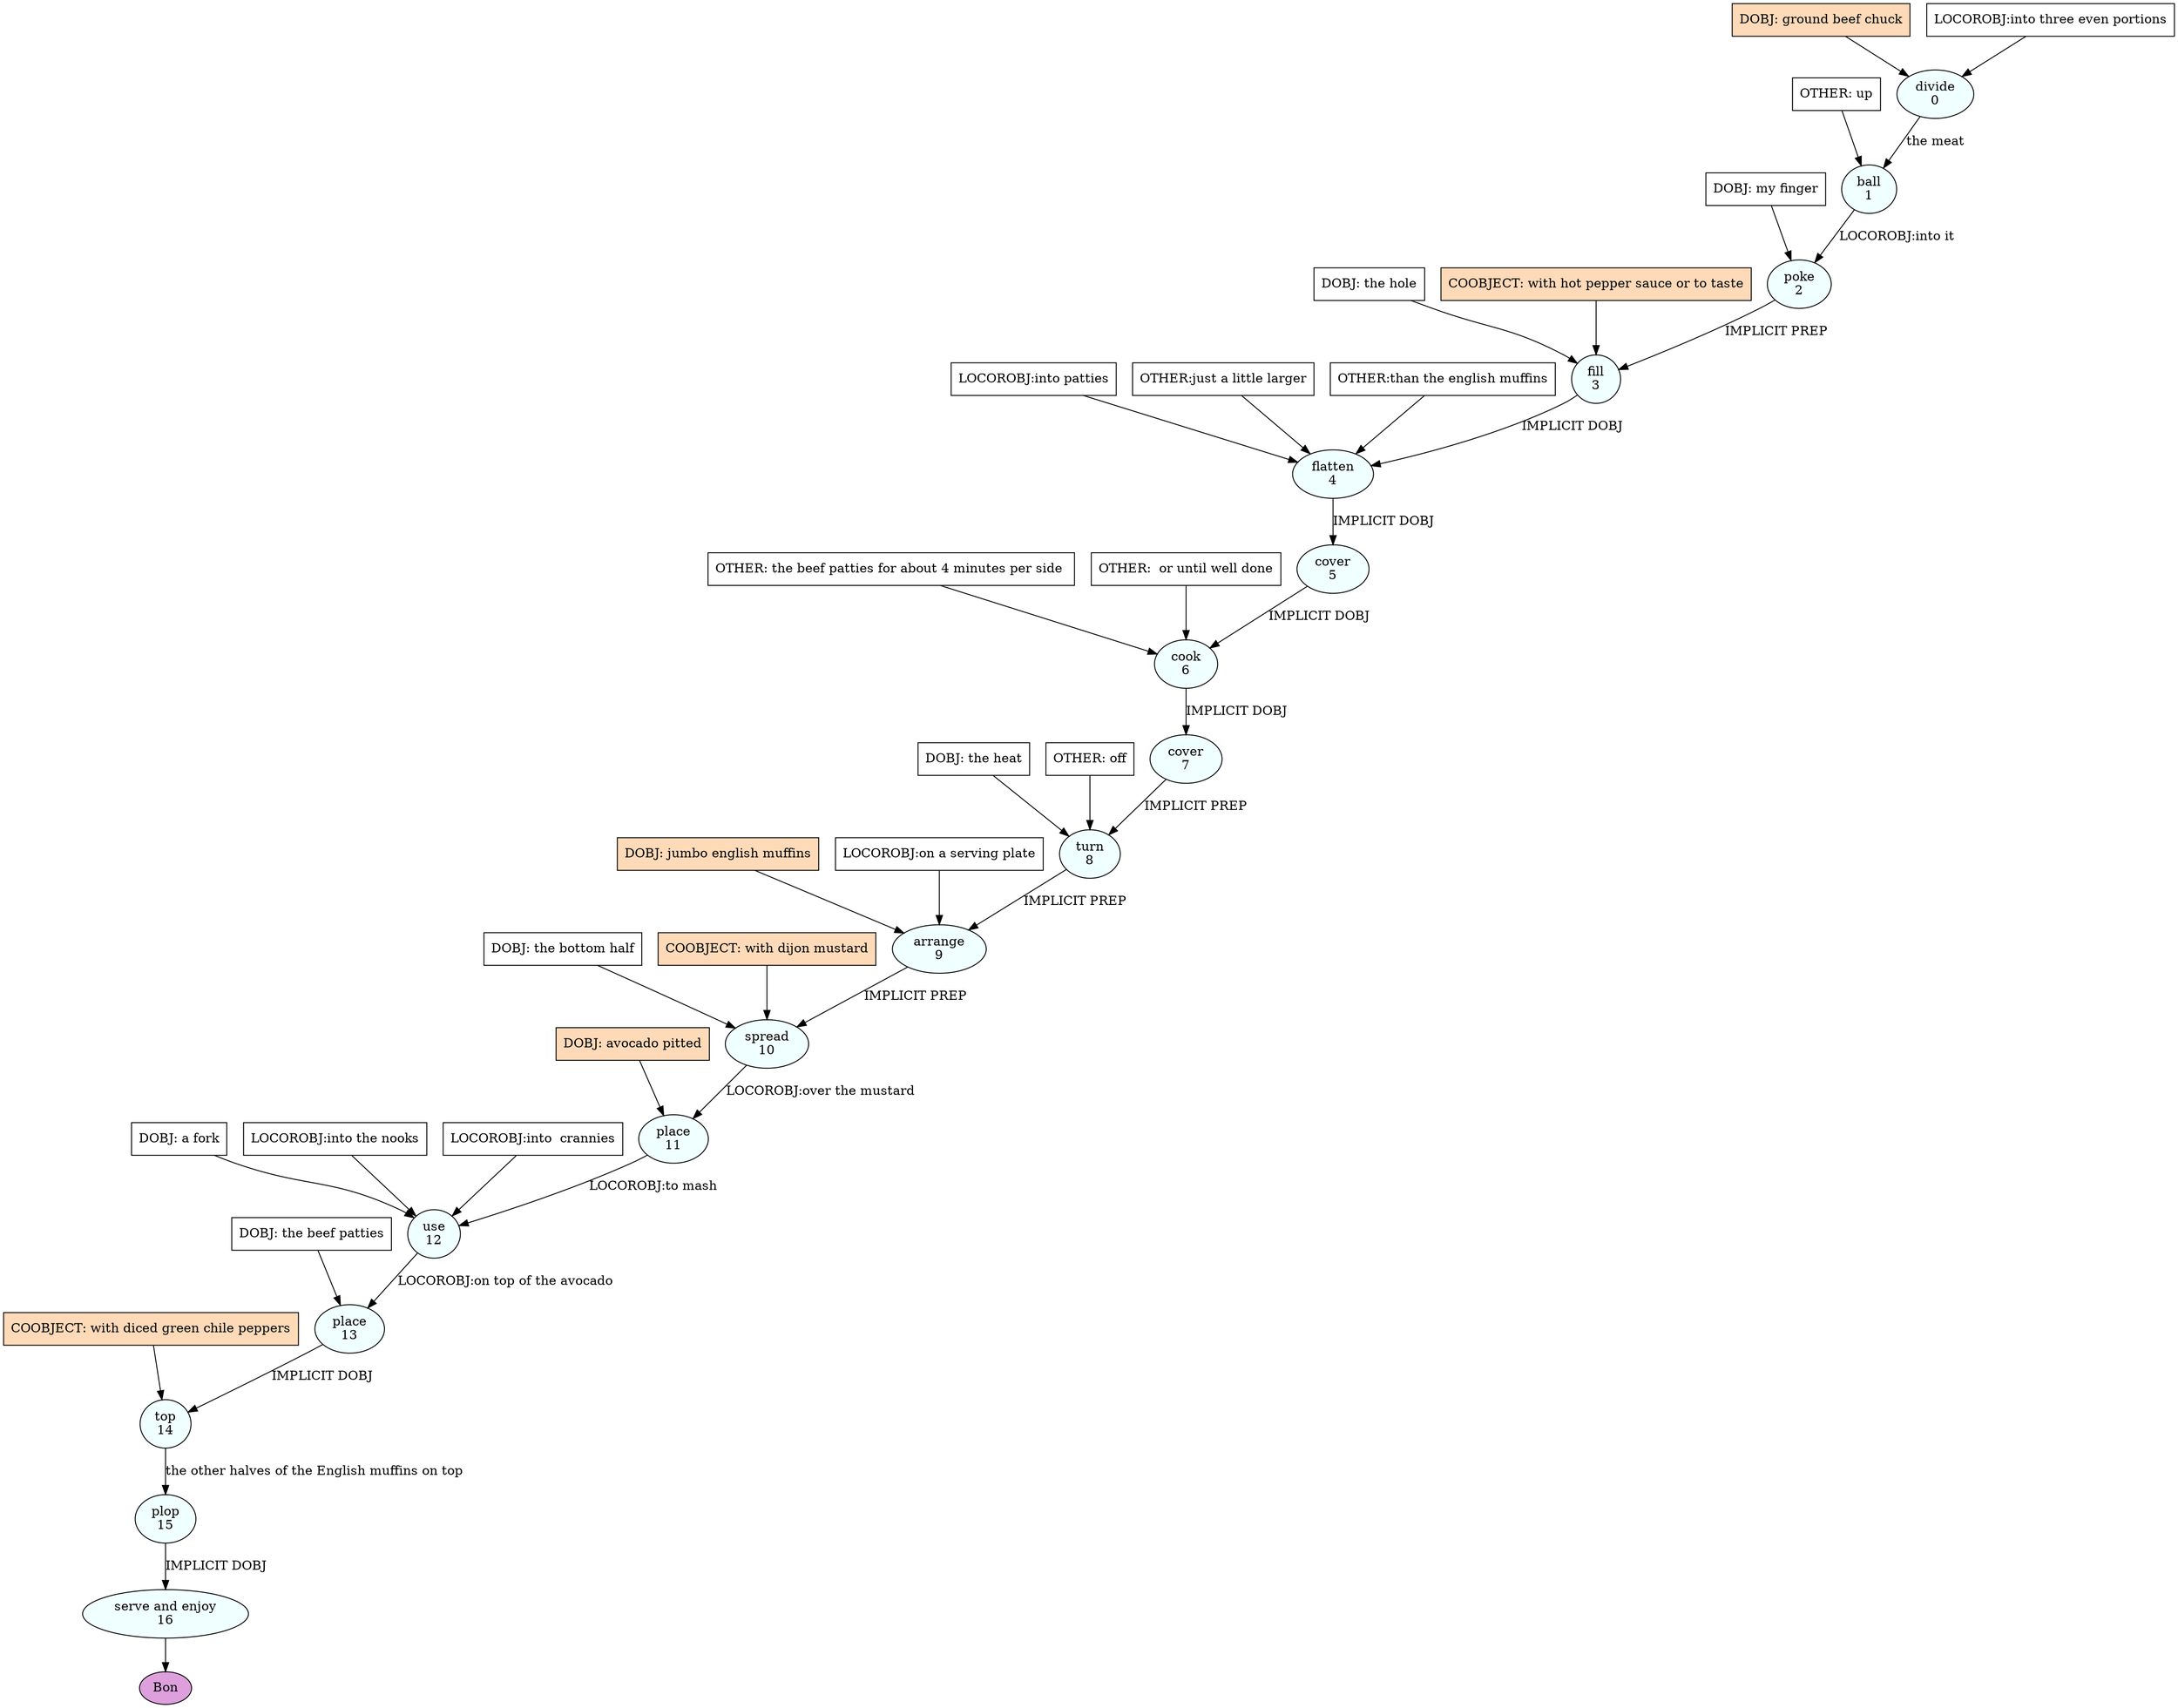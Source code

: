 digraph recipe {
E0[label="divide
0", shape=oval, style=filled, fillcolor=azure]
E1[label="ball
1", shape=oval, style=filled, fillcolor=azure]
E2[label="poke
2", shape=oval, style=filled, fillcolor=azure]
E3[label="fill
3", shape=oval, style=filled, fillcolor=azure]
E4[label="flatten
4", shape=oval, style=filled, fillcolor=azure]
E5[label="cover
5", shape=oval, style=filled, fillcolor=azure]
E6[label="cook
6", shape=oval, style=filled, fillcolor=azure]
E7[label="cover
7", shape=oval, style=filled, fillcolor=azure]
E8[label="turn
8", shape=oval, style=filled, fillcolor=azure]
E9[label="arrange
9", shape=oval, style=filled, fillcolor=azure]
E10[label="spread
10", shape=oval, style=filled, fillcolor=azure]
E11[label="place
11", shape=oval, style=filled, fillcolor=azure]
E12[label="use
12", shape=oval, style=filled, fillcolor=azure]
E13[label="place
13", shape=oval, style=filled, fillcolor=azure]
E14[label="top
14", shape=oval, style=filled, fillcolor=azure]
E15[label="plop
15", shape=oval, style=filled, fillcolor=azure]
E16[label="serve and enjoy
16", shape=oval, style=filled, fillcolor=azure]
D0[label="DOBJ: ground beef chuck", shape=box, style=filled, fillcolor=peachpuff]
D0 -> E0
P0_0[label="LOCOROBJ:into three even portions", shape=box, style=filled, fillcolor=white]
P0_0 -> E0
E0 -> E1 [label="the meat"]
O1_0_0[label="OTHER: up", shape=box, style=filled, fillcolor=white]
O1_0_0 -> E1
D2_0[label="DOBJ: my finger", shape=box, style=filled, fillcolor=white]
D2_0 -> E2
E1 -> E2 [label="LOCOROBJ:into it"]
D3_0[label="DOBJ: the hole", shape=box, style=filled, fillcolor=white]
D3_0 -> E3
E2 -> E3 [label="IMPLICIT PREP"]
P3_1_ing[label="COOBJECT: with hot pepper sauce or to taste", shape=box, style=filled, fillcolor=peachpuff]
P3_1_ing -> E3
E3 -> E4 [label="IMPLICIT DOBJ"]
P4_1_0[label="LOCOROBJ:into patties", shape=box, style=filled, fillcolor=white]
P4_1_0 -> E4
P4_2_0[label="OTHER:just a little larger", shape=box, style=filled, fillcolor=white]
P4_2_0 -> E4
P4_3_0[label="OTHER:than the english muffins", shape=box, style=filled, fillcolor=white]
P4_3_0 -> E4
E4 -> E5 [label="IMPLICIT DOBJ"]
E5 -> E6 [label="IMPLICIT DOBJ"]
O6_0_0[label="OTHER: the beef patties for about 4 minutes per side ", shape=box, style=filled, fillcolor=white]
O6_0_0 -> E6
O6_0_1[label="OTHER:  or until well done", shape=box, style=filled, fillcolor=white]
O6_0_1 -> E6
E6 -> E7 [label="IMPLICIT DOBJ"]
D8_0[label="DOBJ: the heat", shape=box, style=filled, fillcolor=white]
D8_0 -> E8
E7 -> E8 [label="IMPLICIT PREP"]
O8_0_0[label="OTHER: off", shape=box, style=filled, fillcolor=white]
O8_0_0 -> E8
D9_ing[label="DOBJ: jumbo english muffins", shape=box, style=filled, fillcolor=peachpuff]
D9_ing -> E9
E8 -> E9 [label="IMPLICIT PREP"]
P9_1_0[label="LOCOROBJ:on a serving plate", shape=box, style=filled, fillcolor=white]
P9_1_0 -> E9
D10_0[label="DOBJ: the bottom half", shape=box, style=filled, fillcolor=white]
D10_0 -> E10
E9 -> E10 [label="IMPLICIT PREP"]
P10_1_ing[label="COOBJECT: with dijon mustard", shape=box, style=filled, fillcolor=peachpuff]
P10_1_ing -> E10
D11_ing[label="DOBJ: avocado pitted", shape=box, style=filled, fillcolor=peachpuff]
D11_ing -> E11
E10 -> E11 [label="LOCOROBJ:over the mustard"]
D12_0[label="DOBJ: a fork", shape=box, style=filled, fillcolor=white]
D12_0 -> E12
E11 -> E12 [label="LOCOROBJ:to mash"]
P12_2_0[label="LOCOROBJ:into the nooks", shape=box, style=filled, fillcolor=white]
P12_2_0 -> E12
P12_2_1[label="LOCOROBJ:into  crannies", shape=box, style=filled, fillcolor=white]
P12_2_1 -> E12
D13_0[label="DOBJ: the beef patties", shape=box, style=filled, fillcolor=white]
D13_0 -> E13
E12 -> E13 [label="LOCOROBJ:on top of the avocado"]
E13 -> E14 [label="IMPLICIT DOBJ"]
P14_1_ing[label="COOBJECT: with diced green chile peppers", shape=box, style=filled, fillcolor=peachpuff]
P14_1_ing -> E14
E14 -> E15 [label="the other halves of the English muffins on top"]
E15 -> E16 [label="IMPLICIT DOBJ"]
EOR[label="Bon", shape=oval, style=filled, fillcolor=plum]
E16 -> EOR
}
